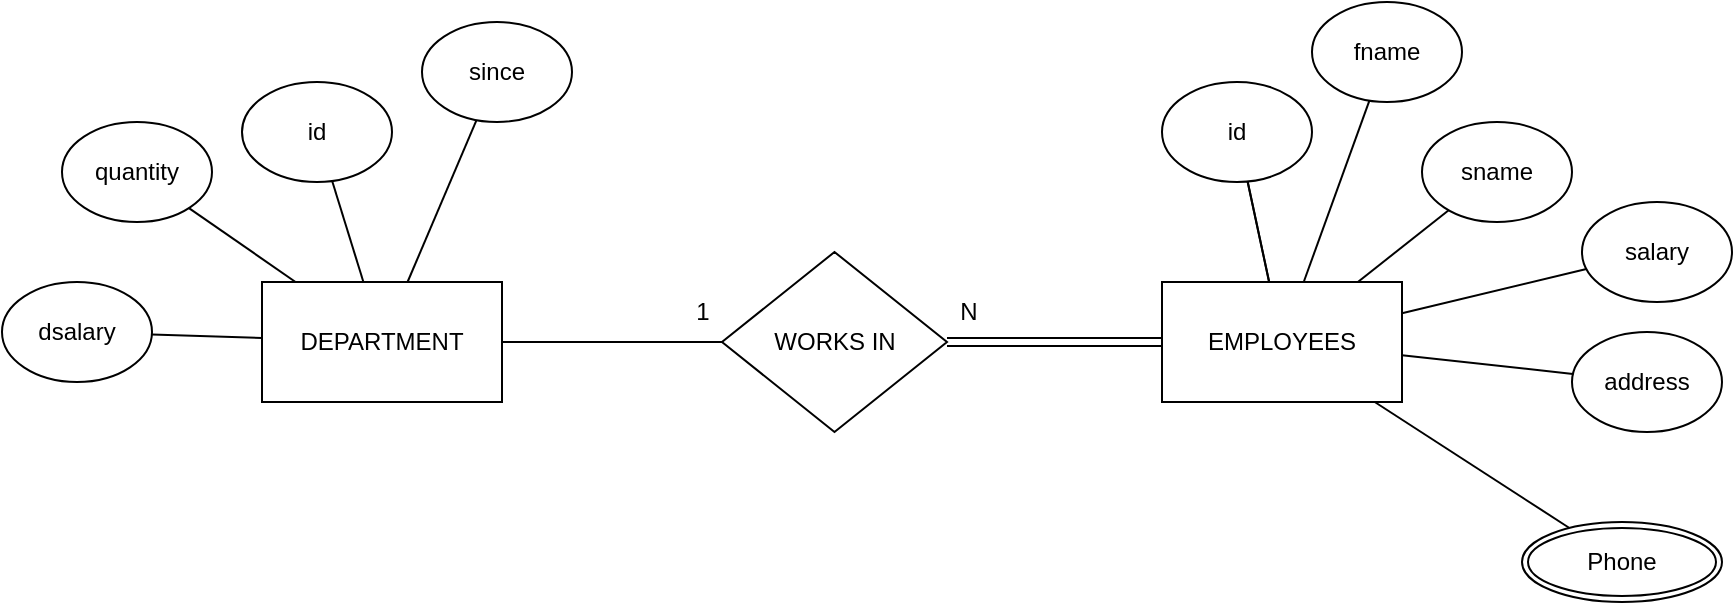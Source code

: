 <mxfile version="12.7.9" type="device"><diagram id="_2omuQNzawv-evHYkABY" name="Page-1"><mxGraphModel dx="1471" dy="2250" grid="1" gridSize="10" guides="1" tooltips="1" connect="1" arrows="1" fold="1" page="1" pageScale="1" pageWidth="827" pageHeight="1169" math="0" shadow="0"><root><mxCell id="0"/><mxCell id="1" parent="0"/><mxCell id="qEYPttXb8MSBRaLs1SMb-8" value="" style="edgeStyle=orthogonalEdgeStyle;rounded=0;orthogonalLoop=1;jettySize=auto;html=1;endArrow=none;endFill=0;" edge="1" parent="1" source="qEYPttXb8MSBRaLs1SMb-1" target="qEYPttXb8MSBRaLs1SMb-6"><mxGeometry relative="1" as="geometry"><mxPoint x="320" y="150" as="targetPoint"/></mxGeometry></mxCell><mxCell id="qEYPttXb8MSBRaLs1SMb-19" value="" style="edgeStyle=none;rounded=0;orthogonalLoop=1;jettySize=auto;html=1;endArrow=none;endFill=0;strokeColor=#000000;" edge="1" parent="1" source="qEYPttXb8MSBRaLs1SMb-1" target="qEYPttXb8MSBRaLs1SMb-18"><mxGeometry relative="1" as="geometry"/></mxCell><mxCell id="qEYPttXb8MSBRaLs1SMb-21" value="" style="edgeStyle=none;rounded=0;orthogonalLoop=1;jettySize=auto;html=1;endArrow=none;endFill=0;strokeColor=#000000;" edge="1" parent="1" source="qEYPttXb8MSBRaLs1SMb-1" target="qEYPttXb8MSBRaLs1SMb-14"><mxGeometry relative="1" as="geometry"><mxPoint x="180" y="260" as="targetPoint"/></mxGeometry></mxCell><mxCell id="qEYPttXb8MSBRaLs1SMb-45" value="" style="edgeStyle=none;rounded=0;orthogonalLoop=1;jettySize=auto;html=1;endArrow=none;endFill=0;strokeColor=#000000;" edge="1" parent="1" source="qEYPttXb8MSBRaLs1SMb-1" target="qEYPttXb8MSBRaLs1SMb-46"><mxGeometry relative="1" as="geometry"><mxPoint x="40" y="150" as="targetPoint"/></mxGeometry></mxCell><mxCell id="qEYPttXb8MSBRaLs1SMb-48" value="" style="edgeStyle=none;rounded=0;orthogonalLoop=1;jettySize=auto;html=1;endArrow=none;endFill=0;strokeColor=#000000;" edge="1" parent="1" source="qEYPttXb8MSBRaLs1SMb-1" target="qEYPttXb8MSBRaLs1SMb-49"><mxGeometry relative="1" as="geometry"><mxPoint x="40" y="150" as="targetPoint"/></mxGeometry></mxCell><mxCell id="qEYPttXb8MSBRaLs1SMb-1" value="DEPARTMENT" style="rounded=0;whiteSpace=wrap;html=1;" vertex="1" parent="1"><mxGeometry x="120" y="120" width="120" height="60" as="geometry"/></mxCell><mxCell id="qEYPttXb8MSBRaLs1SMb-2" value="id" style="ellipse;whiteSpace=wrap;html=1;" vertex="1" parent="1"><mxGeometry x="570" y="20" width="75" height="50" as="geometry"/></mxCell><mxCell id="qEYPttXb8MSBRaLs1SMb-10" value="" style="edgeStyle=orthogonalEdgeStyle;rounded=0;orthogonalLoop=1;jettySize=auto;html=1;endArrow=none;endFill=0;shape=link;" edge="1" parent="1" source="qEYPttXb8MSBRaLs1SMb-3" target="qEYPttXb8MSBRaLs1SMb-6"><mxGeometry relative="1" as="geometry"><mxPoint x="490" y="150" as="targetPoint"/></mxGeometry></mxCell><mxCell id="qEYPttXb8MSBRaLs1SMb-11" value="" style="rounded=0;orthogonalLoop=1;jettySize=auto;html=1;endArrow=none;endFill=0;" edge="1" parent="1" source="qEYPttXb8MSBRaLs1SMb-3" target="qEYPttXb8MSBRaLs1SMb-2"><mxGeometry relative="1" as="geometry"/></mxCell><mxCell id="qEYPttXb8MSBRaLs1SMb-26" value="" style="edgeStyle=none;rounded=0;orthogonalLoop=1;jettySize=auto;html=1;endArrow=none;endFill=0;strokeColor=#000000;" edge="1" parent="1" source="qEYPttXb8MSBRaLs1SMb-3" target="qEYPttXb8MSBRaLs1SMb-2"><mxGeometry relative="1" as="geometry"/></mxCell><mxCell id="qEYPttXb8MSBRaLs1SMb-28" value="" style="edgeStyle=none;rounded=0;orthogonalLoop=1;jettySize=auto;html=1;endArrow=none;endFill=0;strokeColor=#000000;" edge="1" parent="1" source="qEYPttXb8MSBRaLs1SMb-3" target="qEYPttXb8MSBRaLs1SMb-22"><mxGeometry relative="1" as="geometry"><mxPoint x="770" y="150" as="targetPoint"/></mxGeometry></mxCell><mxCell id="qEYPttXb8MSBRaLs1SMb-30" value="" style="edgeStyle=none;rounded=0;orthogonalLoop=1;jettySize=auto;html=1;endArrow=none;endFill=0;strokeColor=#000000;" edge="1" parent="1" source="qEYPttXb8MSBRaLs1SMb-3" target="qEYPttXb8MSBRaLs1SMb-25"><mxGeometry relative="1" as="geometry"><mxPoint x="770" y="150" as="targetPoint"/></mxGeometry></mxCell><mxCell id="qEYPttXb8MSBRaLs1SMb-32" value="" style="edgeStyle=none;rounded=0;orthogonalLoop=1;jettySize=auto;html=1;endArrow=none;endFill=0;strokeColor=#000000;" edge="1" parent="1" source="qEYPttXb8MSBRaLs1SMb-3" target="qEYPttXb8MSBRaLs1SMb-33"><mxGeometry relative="1" as="geometry"><mxPoint x="770" y="150" as="targetPoint"/></mxGeometry></mxCell><mxCell id="qEYPttXb8MSBRaLs1SMb-36" value="" style="edgeStyle=none;rounded=0;orthogonalLoop=1;jettySize=auto;html=1;endArrow=none;endFill=0;strokeColor=#000000;" edge="1" parent="1" source="qEYPttXb8MSBRaLs1SMb-3" target="qEYPttXb8MSBRaLs1SMb-34"><mxGeometry relative="1" as="geometry"><mxPoint x="630" y="260" as="targetPoint"/></mxGeometry></mxCell><mxCell id="qEYPttXb8MSBRaLs1SMb-43" value="" style="edgeStyle=none;rounded=0;orthogonalLoop=1;jettySize=auto;html=1;endArrow=none;endFill=0;strokeColor=#000000;" edge="1" parent="1" source="qEYPttXb8MSBRaLs1SMb-3" target="qEYPttXb8MSBRaLs1SMb-41"><mxGeometry relative="1" as="geometry"><mxPoint x="630" y="260" as="targetPoint"/></mxGeometry></mxCell><mxCell id="qEYPttXb8MSBRaLs1SMb-3" value="EMPLOYEES" style="rounded=0;whiteSpace=wrap;html=1;" vertex="1" parent="1"><mxGeometry x="570" y="120" width="120" height="60" as="geometry"/></mxCell><mxCell id="qEYPttXb8MSBRaLs1SMb-6" value="WORKS IN" style="rhombus;whiteSpace=wrap;html=1;" vertex="1" parent="1"><mxGeometry x="350" y="105" width="112.5" height="90" as="geometry"/></mxCell><mxCell id="qEYPttXb8MSBRaLs1SMb-14" value="since" style="ellipse;whiteSpace=wrap;html=1;" vertex="1" parent="1"><mxGeometry x="200" y="-10" width="75" height="50" as="geometry"/></mxCell><mxCell id="qEYPttXb8MSBRaLs1SMb-18" value="id" style="ellipse;whiteSpace=wrap;html=1;" vertex="1" parent="1"><mxGeometry x="110" y="20" width="75" height="50" as="geometry"/></mxCell><mxCell id="qEYPttXb8MSBRaLs1SMb-22" value="fname" style="ellipse;whiteSpace=wrap;html=1;" vertex="1" parent="1"><mxGeometry x="645" y="-20" width="75" height="50" as="geometry"/></mxCell><mxCell id="qEYPttXb8MSBRaLs1SMb-25" value="sname" style="ellipse;whiteSpace=wrap;html=1;" vertex="1" parent="1"><mxGeometry x="700" y="40" width="75" height="50" as="geometry"/></mxCell><mxCell id="qEYPttXb8MSBRaLs1SMb-33" value="salary" style="ellipse;whiteSpace=wrap;html=1;" vertex="1" parent="1"><mxGeometry x="780" y="80" width="75" height="50" as="geometry"/></mxCell><mxCell id="qEYPttXb8MSBRaLs1SMb-34" value="address" style="ellipse;whiteSpace=wrap;html=1;" vertex="1" parent="1"><mxGeometry x="775" y="145" width="75" height="50" as="geometry"/></mxCell><mxCell id="qEYPttXb8MSBRaLs1SMb-41" value="Phone" style="ellipse;shape=doubleEllipse;margin=3;whiteSpace=wrap;html=1;align=center;" vertex="1" parent="1"><mxGeometry x="750" y="240" width="100" height="40" as="geometry"/></mxCell><mxCell id="qEYPttXb8MSBRaLs1SMb-46" value="quantity" style="ellipse;whiteSpace=wrap;html=1;" vertex="1" parent="1"><mxGeometry x="20" y="40" width="75" height="50" as="geometry"/></mxCell><mxCell id="qEYPttXb8MSBRaLs1SMb-49" value="dsalary" style="ellipse;whiteSpace=wrap;html=1;" vertex="1" parent="1"><mxGeometry x="-10" y="120" width="75" height="50" as="geometry"/></mxCell><mxCell id="qEYPttXb8MSBRaLs1SMb-50" value="N" style="text;html=1;align=center;verticalAlign=middle;resizable=0;points=[];autosize=1;" vertex="1" parent="1"><mxGeometry x="462.5" y="125" width="20" height="20" as="geometry"/></mxCell><mxCell id="qEYPttXb8MSBRaLs1SMb-51" value="1" style="text;html=1;align=center;verticalAlign=middle;resizable=0;points=[];autosize=1;" vertex="1" parent="1"><mxGeometry x="330" y="125" width="20" height="20" as="geometry"/></mxCell></root></mxGraphModel></diagram></mxfile>